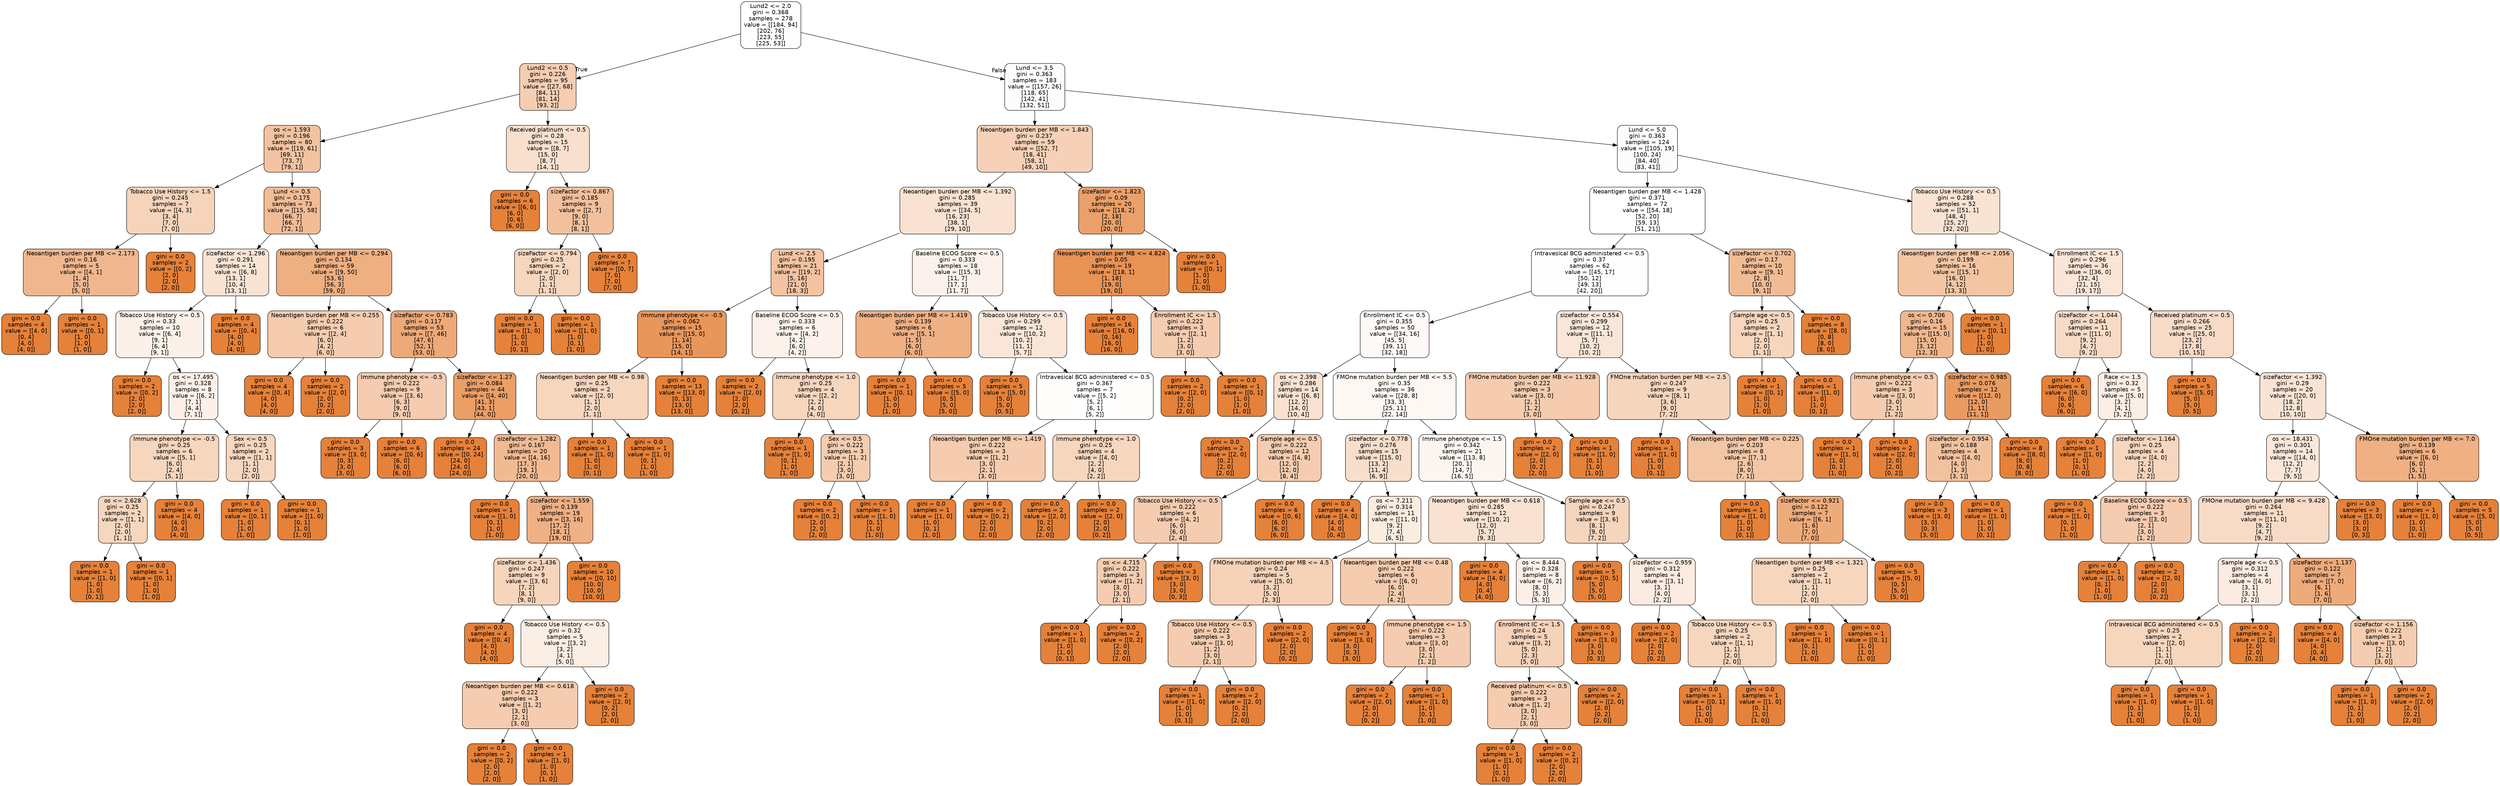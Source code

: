 digraph Tree {
node [shape=box, style="filled, rounded", color="black", fontname=helvetica] ;
edge [fontname=helvetica] ;
0 [label="Lund2 <= 2.0\ngini = 0.368\nsamples = 278\nvalue = [[184, 94]\n[202, 76]\n[223, 55]\n[225, 53]]", fillcolor="#fffefd"] ;
1 [label="Lund2 <= 0.5\ngini = 0.226\nsamples = 95\nvalue = [[27, 68]\n[84, 11]\n[81, 14]\n[93, 2]]", fillcolor="#f5ceb2"] ;
0 -> 1 [labeldistance=2.5, labelangle=45, headlabel="True"] ;
2 [label="os <= 1.593\ngini = 0.196\nsamples = 80\nvalue = [[19, 61]\n[69, 11]\n[73, 7]\n[79, 1]]", fillcolor="#f3c3a1"] ;
1 -> 2 ;
3 [label="Tobacco Use History <= 1.5\ngini = 0.245\nsamples = 7\nvalue = [[4, 3]\n[3, 4]\n[7, 0]\n[7, 0]]", fillcolor="#f6d4bc"] ;
2 -> 3 ;
4 [label="Neoantigen burden per MB <= 2.173\ngini = 0.16\nsamples = 5\nvalue = [[4, 1]\n[1, 4]\n[5, 0]\n[5, 0]]", fillcolor="#f0b78e"] ;
3 -> 4 ;
5 [label="gini = 0.0\nsamples = 4\nvalue = [[4, 0]\n[0, 4]\n[4, 0]\n[4, 0]]", fillcolor="#e58139"] ;
4 -> 5 ;
6 [label="gini = 0.0\nsamples = 1\nvalue = [[0, 1]\n[1, 0]\n[1, 0]\n[1, 0]]", fillcolor="#e58139"] ;
4 -> 6 ;
7 [label="gini = 0.0\nsamples = 2\nvalue = [[0, 2]\n[2, 0]\n[2, 0]\n[2, 0]]", fillcolor="#e58139"] ;
3 -> 7 ;
8 [label="Lund <= 0.5\ngini = 0.175\nsamples = 73\nvalue = [[15, 58]\n[66, 7]\n[66, 7]\n[72, 1]]", fillcolor="#f1bc96"] ;
2 -> 8 ;
9 [label="sizeFactor <= 1.296\ngini = 0.291\nsamples = 14\nvalue = [[6, 8]\n[13, 1]\n[10, 4]\n[13, 1]]", fillcolor="#f9e4d4"] ;
8 -> 9 ;
10 [label="Tobacco Use History <= 0.5\ngini = 0.33\nsamples = 10\nvalue = [[6, 4]\n[9, 1]\n[6, 4]\n[9, 1]]", fillcolor="#fcf1e9"] ;
9 -> 10 ;
11 [label="gini = 0.0\nsamples = 2\nvalue = [[0, 2]\n[2, 0]\n[2, 0]\n[2, 0]]", fillcolor="#e58139"] ;
10 -> 11 ;
12 [label="os <= 17.495\ngini = 0.328\nsamples = 8\nvalue = [[6, 2]\n[7, 1]\n[4, 4]\n[7, 1]]", fillcolor="#fcf0e8"] ;
10 -> 12 ;
13 [label="Immune phenotype <= -0.5\ngini = 0.25\nsamples = 6\nvalue = [[5, 1]\n[6, 0]\n[2, 4]\n[5, 1]]", fillcolor="#f7d6be"] ;
12 -> 13 ;
14 [label="os <= 2.628\ngini = 0.25\nsamples = 2\nvalue = [[1, 1]\n[2, 0]\n[2, 0]\n[1, 1]]", fillcolor="#f7d6be"] ;
13 -> 14 ;
15 [label="gini = 0.0\nsamples = 1\nvalue = [[1, 0]\n[1, 0]\n[1, 0]\n[0, 1]]", fillcolor="#e58139"] ;
14 -> 15 ;
16 [label="gini = 0.0\nsamples = 1\nvalue = [[0, 1]\n[1, 0]\n[1, 0]\n[1, 0]]", fillcolor="#e58139"] ;
14 -> 16 ;
17 [label="gini = 0.0\nsamples = 4\nvalue = [[4, 0]\n[4, 0]\n[0, 4]\n[4, 0]]", fillcolor="#e58139"] ;
13 -> 17 ;
18 [label="Sex <= 0.5\ngini = 0.25\nsamples = 2\nvalue = [[1, 1]\n[1, 1]\n[2, 0]\n[2, 0]]", fillcolor="#f7d6be"] ;
12 -> 18 ;
19 [label="gini = 0.0\nsamples = 1\nvalue = [[0, 1]\n[1, 0]\n[1, 0]\n[1, 0]]", fillcolor="#e58139"] ;
18 -> 19 ;
20 [label="gini = 0.0\nsamples = 1\nvalue = [[1, 0]\n[0, 1]\n[1, 0]\n[1, 0]]", fillcolor="#e58139"] ;
18 -> 20 ;
21 [label="gini = 0.0\nsamples = 4\nvalue = [[0, 4]\n[4, 0]\n[4, 0]\n[4, 0]]", fillcolor="#e58139"] ;
9 -> 21 ;
22 [label="Neoantigen burden per MB <= 0.294\ngini = 0.134\nsamples = 59\nvalue = [[9, 50]\n[53, 6]\n[56, 3]\n[59, 0]]", fillcolor="#eeaf81"] ;
8 -> 22 ;
23 [label="Neoantigen burden per MB <= 0.255\ngini = 0.222\nsamples = 6\nvalue = [[2, 4]\n[6, 0]\n[4, 2]\n[6, 0]]", fillcolor="#f5ccaf"] ;
22 -> 23 ;
24 [label="gini = 0.0\nsamples = 4\nvalue = [[0, 4]\n[4, 0]\n[4, 0]\n[4, 0]]", fillcolor="#e58139"] ;
23 -> 24 ;
25 [label="gini = 0.0\nsamples = 2\nvalue = [[2, 0]\n[2, 0]\n[0, 2]\n[2, 0]]", fillcolor="#e58139"] ;
23 -> 25 ;
26 [label="sizeFactor <= 0.783\ngini = 0.117\nsamples = 53\nvalue = [[7, 46]\n[47, 6]\n[52, 1]\n[53, 0]]", fillcolor="#eda977"] ;
22 -> 26 ;
27 [label="Immune phenotype <= -0.5\ngini = 0.222\nsamples = 9\nvalue = [[3, 6]\n[6, 3]\n[9, 0]\n[9, 0]]", fillcolor="#f5ccaf"] ;
26 -> 27 ;
28 [label="gini = 0.0\nsamples = 3\nvalue = [[3, 0]\n[0, 3]\n[3, 0]\n[3, 0]]", fillcolor="#e58139"] ;
27 -> 28 ;
29 [label="gini = 0.0\nsamples = 6\nvalue = [[0, 6]\n[6, 0]\n[6, 0]\n[6, 0]]", fillcolor="#e58139"] ;
27 -> 29 ;
30 [label="sizeFactor <= 1.27\ngini = 0.084\nsamples = 44\nvalue = [[4, 40]\n[41, 3]\n[43, 1]\n[44, 0]]", fillcolor="#eb9e66"] ;
26 -> 30 ;
31 [label="gini = 0.0\nsamples = 24\nvalue = [[0, 24]\n[24, 0]\n[24, 0]\n[24, 0]]", fillcolor="#e58139"] ;
30 -> 31 ;
32 [label="sizeFactor <= 1.282\ngini = 0.167\nsamples = 20\nvalue = [[4, 16]\n[17, 3]\n[19, 1]\n[20, 0]]", fillcolor="#f1ba92"] ;
30 -> 32 ;
33 [label="gini = 0.0\nsamples = 1\nvalue = [[1, 0]\n[0, 1]\n[1, 0]\n[1, 0]]", fillcolor="#e58139"] ;
32 -> 33 ;
34 [label="sizeFactor <= 1.559\ngini = 0.139\nsamples = 19\nvalue = [[3, 16]\n[17, 2]\n[18, 1]\n[19, 0]]", fillcolor="#efb083"] ;
32 -> 34 ;
35 [label="sizeFactor <= 1.436\ngini = 0.247\nsamples = 9\nvalue = [[3, 6]\n[7, 2]\n[8, 1]\n[9, 0]]", fillcolor="#f6d5bd"] ;
34 -> 35 ;
36 [label="gini = 0.0\nsamples = 4\nvalue = [[0, 4]\n[4, 0]\n[4, 0]\n[4, 0]]", fillcolor="#e58139"] ;
35 -> 36 ;
37 [label="Tobacco Use History <= 0.5\ngini = 0.32\nsamples = 5\nvalue = [[3, 2]\n[3, 2]\n[4, 1]\n[5, 0]]", fillcolor="#fbeee4"] ;
35 -> 37 ;
38 [label="Neoantigen burden per MB <= 0.618\ngini = 0.222\nsamples = 3\nvalue = [[1, 2]\n[3, 0]\n[2, 1]\n[3, 0]]", fillcolor="#f5ccaf"] ;
37 -> 38 ;
39 [label="gini = 0.0\nsamples = 2\nvalue = [[0, 2]\n[2, 0]\n[2, 0]\n[2, 0]]", fillcolor="#e58139"] ;
38 -> 39 ;
40 [label="gini = 0.0\nsamples = 1\nvalue = [[1, 0]\n[1, 0]\n[0, 1]\n[1, 0]]", fillcolor="#e58139"] ;
38 -> 40 ;
41 [label="gini = 0.0\nsamples = 2\nvalue = [[2, 0]\n[0, 2]\n[2, 0]\n[2, 0]]", fillcolor="#e58139"] ;
37 -> 41 ;
42 [label="gini = 0.0\nsamples = 10\nvalue = [[0, 10]\n[10, 0]\n[10, 0]\n[10, 0]]", fillcolor="#e58139"] ;
34 -> 42 ;
43 [label="Received platinum <= 0.5\ngini = 0.28\nsamples = 15\nvalue = [[8, 7]\n[15, 0]\n[8, 7]\n[14, 1]]", fillcolor="#f9e0ce"] ;
1 -> 43 ;
44 [label="gini = 0.0\nsamples = 6\nvalue = [[6, 0]\n[6, 0]\n[0, 6]\n[6, 0]]", fillcolor="#e58139"] ;
43 -> 44 ;
45 [label="sizeFactor <= 0.867\ngini = 0.185\nsamples = 9\nvalue = [[2, 7]\n[9, 0]\n[8, 1]\n[8, 1]]", fillcolor="#f2c09c"] ;
43 -> 45 ;
46 [label="sizeFactor <= 0.794\ngini = 0.25\nsamples = 2\nvalue = [[2, 0]\n[2, 0]\n[1, 1]\n[1, 1]]", fillcolor="#f7d6be"] ;
45 -> 46 ;
47 [label="gini = 0.0\nsamples = 1\nvalue = [[1, 0]\n[1, 0]\n[1, 0]\n[0, 1]]", fillcolor="#e58139"] ;
46 -> 47 ;
48 [label="gini = 0.0\nsamples = 1\nvalue = [[1, 0]\n[1, 0]\n[0, 1]\n[1, 0]]", fillcolor="#e58139"] ;
46 -> 48 ;
49 [label="gini = 0.0\nsamples = 7\nvalue = [[0, 7]\n[7, 0]\n[7, 0]\n[7, 0]]", fillcolor="#e58139"] ;
45 -> 49 ;
50 [label="Lund <= 3.5\ngini = 0.363\nsamples = 183\nvalue = [[157, 26]\n[118, 65]\n[142, 41]\n[132, 51]]", fillcolor="#fefcfa"] ;
0 -> 50 [labeldistance=2.5, labelangle=-45, headlabel="False"] ;
51 [label="Neoantigen burden per MB <= 1.843\ngini = 0.237\nsamples = 59\nvalue = [[52, 7]\n[18, 41]\n[58, 1]\n[49, 10]]", fillcolor="#f6d1b7"] ;
50 -> 51 ;
52 [label="Neoantigen burden per MB <= 1.392\ngini = 0.285\nsamples = 39\nvalue = [[34, 5]\n[16, 23]\n[38, 1]\n[29, 10]]", fillcolor="#f9e2d1"] ;
51 -> 52 ;
53 [label="Lund <= 2.5\ngini = 0.195\nsamples = 21\nvalue = [[19, 2]\n[5, 16]\n[21, 0]\n[18, 3]]", fillcolor="#f3c3a1"] ;
52 -> 53 ;
54 [label="Immune phenotype <= -0.5\ngini = 0.062\nsamples = 15\nvalue = [[15, 0]\n[1, 14]\n[15, 0]\n[14, 1]]", fillcolor="#e9965a"] ;
53 -> 54 ;
55 [label="Neoantigen burden per MB <= 0.98\ngini = 0.25\nsamples = 2\nvalue = [[2, 0]\n[1, 1]\n[2, 0]\n[1, 1]]", fillcolor="#f7d6be"] ;
54 -> 55 ;
56 [label="gini = 0.0\nsamples = 1\nvalue = [[1, 0]\n[1, 0]\n[1, 0]\n[0, 1]]", fillcolor="#e58139"] ;
55 -> 56 ;
57 [label="gini = 0.0\nsamples = 1\nvalue = [[1, 0]\n[0, 1]\n[1, 0]\n[1, 0]]", fillcolor="#e58139"] ;
55 -> 57 ;
58 [label="gini = 0.0\nsamples = 13\nvalue = [[13, 0]\n[0, 13]\n[13, 0]\n[13, 0]]", fillcolor="#e58139"] ;
54 -> 58 ;
59 [label="Baseline ECOG Score <= 0.5\ngini = 0.333\nsamples = 6\nvalue = [[4, 2]\n[4, 2]\n[6, 0]\n[4, 2]]", fillcolor="#fcf2eb"] ;
53 -> 59 ;
60 [label="gini = 0.0\nsamples = 2\nvalue = [[2, 0]\n[2, 0]\n[2, 0]\n[0, 2]]", fillcolor="#e58139"] ;
59 -> 60 ;
61 [label="Immune phenotype <= 1.0\ngini = 0.25\nsamples = 4\nvalue = [[2, 2]\n[2, 2]\n[4, 0]\n[4, 0]]", fillcolor="#f7d6be"] ;
59 -> 61 ;
62 [label="gini = 0.0\nsamples = 1\nvalue = [[1, 0]\n[0, 1]\n[1, 0]\n[1, 0]]", fillcolor="#e58139"] ;
61 -> 62 ;
63 [label="Sex <= 0.5\ngini = 0.222\nsamples = 3\nvalue = [[1, 2]\n[2, 1]\n[3, 0]\n[3, 0]]", fillcolor="#f5ccaf"] ;
61 -> 63 ;
64 [label="gini = 0.0\nsamples = 2\nvalue = [[0, 2]\n[2, 0]\n[2, 0]\n[2, 0]]", fillcolor="#e58139"] ;
63 -> 64 ;
65 [label="gini = 0.0\nsamples = 1\nvalue = [[1, 0]\n[0, 1]\n[1, 0]\n[1, 0]]", fillcolor="#e58139"] ;
63 -> 65 ;
66 [label="Baseline ECOG Score <= 0.5\ngini = 0.333\nsamples = 18\nvalue = [[15, 3]\n[11, 7]\n[17, 1]\n[11, 7]]", fillcolor="#fcf2eb"] ;
52 -> 66 ;
67 [label="Neoantigen burden per MB <= 1.419\ngini = 0.139\nsamples = 6\nvalue = [[5, 1]\n[1, 5]\n[6, 0]\n[6, 0]]", fillcolor="#efb083"] ;
66 -> 67 ;
68 [label="gini = 0.0\nsamples = 1\nvalue = [[0, 1]\n[1, 0]\n[1, 0]\n[1, 0]]", fillcolor="#e58139"] ;
67 -> 68 ;
69 [label="gini = 0.0\nsamples = 5\nvalue = [[5, 0]\n[0, 5]\n[5, 0]\n[5, 0]]", fillcolor="#e58139"] ;
67 -> 69 ;
70 [label="Tobacco Use History <= 0.5\ngini = 0.299\nsamples = 12\nvalue = [[10, 2]\n[10, 2]\n[11, 1]\n[5, 7]]", fillcolor="#fae6d8"] ;
66 -> 70 ;
71 [label="gini = 0.0\nsamples = 5\nvalue = [[5, 0]\n[5, 0]\n[5, 0]\n[0, 5]]", fillcolor="#e58139"] ;
70 -> 71 ;
72 [label="Intravesical BCG administered <= 0.5\ngini = 0.367\nsamples = 7\nvalue = [[5, 2]\n[5, 2]\n[6, 1]\n[5, 2]]", fillcolor="#fffefd"] ;
70 -> 72 ;
73 [label="Neoantigen burden per MB <= 1.419\ngini = 0.222\nsamples = 3\nvalue = [[1, 2]\n[3, 0]\n[2, 1]\n[3, 0]]", fillcolor="#f5ccaf"] ;
72 -> 73 ;
74 [label="gini = 0.0\nsamples = 1\nvalue = [[1, 0]\n[1, 0]\n[0, 1]\n[1, 0]]", fillcolor="#e58139"] ;
73 -> 74 ;
75 [label="gini = 0.0\nsamples = 2\nvalue = [[0, 2]\n[2, 0]\n[2, 0]\n[2, 0]]", fillcolor="#e58139"] ;
73 -> 75 ;
76 [label="Immune phenotype <= 1.0\ngini = 0.25\nsamples = 4\nvalue = [[4, 0]\n[2, 2]\n[4, 0]\n[2, 2]]", fillcolor="#f7d6be"] ;
72 -> 76 ;
77 [label="gini = 0.0\nsamples = 2\nvalue = [[2, 0]\n[0, 2]\n[2, 0]\n[2, 0]]", fillcolor="#e58139"] ;
76 -> 77 ;
78 [label="gini = 0.0\nsamples = 2\nvalue = [[2, 0]\n[2, 0]\n[2, 0]\n[0, 2]]", fillcolor="#e58139"] ;
76 -> 78 ;
79 [label="sizeFactor <= 1.823\ngini = 0.09\nsamples = 20\nvalue = [[18, 2]\n[2, 18]\n[20, 0]\n[20, 0]]", fillcolor="#eba069"] ;
51 -> 79 ;
80 [label="Neoantigen burden per MB <= 4.824\ngini = 0.05\nsamples = 19\nvalue = [[18, 1]\n[1, 18]\n[19, 0]\n[19, 0]]", fillcolor="#e89254"] ;
79 -> 80 ;
81 [label="gini = 0.0\nsamples = 16\nvalue = [[16, 0]\n[0, 16]\n[16, 0]\n[16, 0]]", fillcolor="#e58139"] ;
80 -> 81 ;
82 [label="Enrollment IC <= 1.5\ngini = 0.222\nsamples = 3\nvalue = [[2, 1]\n[1, 2]\n[3, 0]\n[3, 0]]", fillcolor="#f5ccaf"] ;
80 -> 82 ;
83 [label="gini = 0.0\nsamples = 2\nvalue = [[2, 0]\n[0, 2]\n[2, 0]\n[2, 0]]", fillcolor="#e58139"] ;
82 -> 83 ;
84 [label="gini = 0.0\nsamples = 1\nvalue = [[0, 1]\n[1, 0]\n[1, 0]\n[1, 0]]", fillcolor="#e58139"] ;
82 -> 84 ;
85 [label="gini = 0.0\nsamples = 1\nvalue = [[0, 1]\n[1, 0]\n[1, 0]\n[1, 0]]", fillcolor="#e58139"] ;
79 -> 85 ;
86 [label="Lund <= 5.0\ngini = 0.363\nsamples = 124\nvalue = [[105, 19]\n[100, 24]\n[84, 40]\n[83, 41]]", fillcolor="#fefcfa"] ;
50 -> 86 ;
87 [label="Neoantigen burden per MB <= 1.428\ngini = 0.371\nsamples = 72\nvalue = [[54, 18]\n[52, 20]\n[59, 13]\n[51, 21]]", fillcolor="#ffffff"] ;
86 -> 87 ;
88 [label="Intravesical BCG administered <= 0.5\ngini = 0.37\nsamples = 62\nvalue = [[45, 17]\n[50, 12]\n[49, 13]\n[42, 20]]", fillcolor="#fffefe"] ;
87 -> 88 ;
89 [label="Enrollment IC <= 0.5\ngini = 0.355\nsamples = 50\nvalue = [[34, 16]\n[45, 5]\n[39, 11]\n[32, 18]]", fillcolor="#fef9f6"] ;
88 -> 89 ;
90 [label="os <= 2.398\ngini = 0.286\nsamples = 14\nvalue = [[6, 8]\n[12, 2]\n[14, 0]\n[10, 4]]", fillcolor="#f9e2d1"] ;
89 -> 90 ;
91 [label="gini = 0.0\nsamples = 2\nvalue = [[2, 0]\n[0, 2]\n[2, 0]\n[2, 0]]", fillcolor="#e58139"] ;
90 -> 91 ;
92 [label="Sample age <= 0.5\ngini = 0.222\nsamples = 12\nvalue = [[4, 8]\n[12, 0]\n[12, 0]\n[8, 4]]", fillcolor="#f5ccaf"] ;
90 -> 92 ;
93 [label="Tobacco Use History <= 0.5\ngini = 0.222\nsamples = 6\nvalue = [[4, 2]\n[6, 0]\n[6, 0]\n[2, 4]]", fillcolor="#f5ccaf"] ;
92 -> 93 ;
94 [label="os <= 4.715\ngini = 0.222\nsamples = 3\nvalue = [[1, 2]\n[3, 0]\n[3, 0]\n[2, 1]]", fillcolor="#f5ccaf"] ;
93 -> 94 ;
95 [label="gini = 0.0\nsamples = 1\nvalue = [[1, 0]\n[1, 0]\n[1, 0]\n[0, 1]]", fillcolor="#e58139"] ;
94 -> 95 ;
96 [label="gini = 0.0\nsamples = 2\nvalue = [[0, 2]\n[2, 0]\n[2, 0]\n[2, 0]]", fillcolor="#e58139"] ;
94 -> 96 ;
97 [label="gini = 0.0\nsamples = 3\nvalue = [[3, 0]\n[3, 0]\n[3, 0]\n[0, 3]]", fillcolor="#e58139"] ;
93 -> 97 ;
98 [label="gini = 0.0\nsamples = 6\nvalue = [[0, 6]\n[6, 0]\n[6, 0]\n[6, 0]]", fillcolor="#e58139"] ;
92 -> 98 ;
99 [label="FMOne mutation burden per MB <= 5.5\ngini = 0.35\nsamples = 36\nvalue = [[28, 8]\n[33, 3]\n[25, 11]\n[22, 14]]", fillcolor="#fdf8f3"] ;
89 -> 99 ;
100 [label="sizeFactor <= 0.778\ngini = 0.276\nsamples = 15\nvalue = [[15, 0]\n[13, 2]\n[11, 4]\n[6, 9]]", fillcolor="#f8dfcc"] ;
99 -> 100 ;
101 [label="gini = 0.0\nsamples = 4\nvalue = [[4, 0]\n[4, 0]\n[4, 0]\n[0, 4]]", fillcolor="#e58139"] ;
100 -> 101 ;
102 [label="os <= 7.211\ngini = 0.314\nsamples = 11\nvalue = [[11, 0]\n[9, 2]\n[7, 4]\n[6, 5]]", fillcolor="#fbece0"] ;
100 -> 102 ;
103 [label="FMOne mutation burden per MB <= 4.5\ngini = 0.24\nsamples = 5\nvalue = [[5, 0]\n[3, 2]\n[5, 0]\n[2, 3]]", fillcolor="#f6d2b9"] ;
102 -> 103 ;
104 [label="Tobacco Use History <= 0.5\ngini = 0.222\nsamples = 3\nvalue = [[3, 0]\n[1, 2]\n[3, 0]\n[2, 1]]", fillcolor="#f5ccaf"] ;
103 -> 104 ;
105 [label="gini = 0.0\nsamples = 1\nvalue = [[1, 0]\n[1, 0]\n[1, 0]\n[0, 1]]", fillcolor="#e58139"] ;
104 -> 105 ;
106 [label="gini = 0.0\nsamples = 2\nvalue = [[2, 0]\n[0, 2]\n[2, 0]\n[2, 0]]", fillcolor="#e58139"] ;
104 -> 106 ;
107 [label="gini = 0.0\nsamples = 2\nvalue = [[2, 0]\n[2, 0]\n[2, 0]\n[0, 2]]", fillcolor="#e58139"] ;
103 -> 107 ;
108 [label="Neoantigen burden per MB <= 0.48\ngini = 0.222\nsamples = 6\nvalue = [[6, 0]\n[6, 0]\n[2, 4]\n[4, 2]]", fillcolor="#f5ccaf"] ;
102 -> 108 ;
109 [label="gini = 0.0\nsamples = 3\nvalue = [[3, 0]\n[3, 0]\n[0, 3]\n[3, 0]]", fillcolor="#e58139"] ;
108 -> 109 ;
110 [label="Immune phenotype <= 1.5\ngini = 0.222\nsamples = 3\nvalue = [[3, 0]\n[3, 0]\n[2, 1]\n[1, 2]]", fillcolor="#f5ccaf"] ;
108 -> 110 ;
111 [label="gini = 0.0\nsamples = 2\nvalue = [[2, 0]\n[2, 0]\n[2, 0]\n[0, 2]]", fillcolor="#e58139"] ;
110 -> 111 ;
112 [label="gini = 0.0\nsamples = 1\nvalue = [[1, 0]\n[1, 0]\n[0, 1]\n[1, 0]]", fillcolor="#e58139"] ;
110 -> 112 ;
113 [label="Immune phenotype <= 1.5\ngini = 0.342\nsamples = 21\nvalue = [[13, 8]\n[20, 1]\n[14, 7]\n[16, 5]]", fillcolor="#fdf5f0"] ;
99 -> 113 ;
114 [label="Neoantigen burden per MB <= 0.618\ngini = 0.285\nsamples = 12\nvalue = [[10, 2]\n[12, 0]\n[5, 7]\n[9, 3]]", fillcolor="#f9e2d1"] ;
113 -> 114 ;
115 [label="gini = 0.0\nsamples = 4\nvalue = [[4, 0]\n[4, 0]\n[0, 4]\n[4, 0]]", fillcolor="#e58139"] ;
114 -> 115 ;
116 [label="os <= 8.444\ngini = 0.328\nsamples = 8\nvalue = [[6, 2]\n[8, 0]\n[5, 3]\n[5, 3]]", fillcolor="#fcf0e8"] ;
114 -> 116 ;
117 [label="Enrollment IC <= 1.5\ngini = 0.24\nsamples = 5\nvalue = [[3, 2]\n[5, 0]\n[2, 3]\n[5, 0]]", fillcolor="#f6d2b9"] ;
116 -> 117 ;
118 [label="Received platinum <= 0.5\ngini = 0.222\nsamples = 3\nvalue = [[1, 2]\n[3, 0]\n[2, 1]\n[3, 0]]", fillcolor="#f5ccaf"] ;
117 -> 118 ;
119 [label="gini = 0.0\nsamples = 1\nvalue = [[1, 0]\n[1, 0]\n[0, 1]\n[1, 0]]", fillcolor="#e58139"] ;
118 -> 119 ;
120 [label="gini = 0.0\nsamples = 2\nvalue = [[0, 2]\n[2, 0]\n[2, 0]\n[2, 0]]", fillcolor="#e58139"] ;
118 -> 120 ;
121 [label="gini = 0.0\nsamples = 2\nvalue = [[2, 0]\n[2, 0]\n[0, 2]\n[2, 0]]", fillcolor="#e58139"] ;
117 -> 121 ;
122 [label="gini = 0.0\nsamples = 3\nvalue = [[3, 0]\n[3, 0]\n[3, 0]\n[0, 3]]", fillcolor="#e58139"] ;
116 -> 122 ;
123 [label="Sample age <= 0.5\ngini = 0.247\nsamples = 9\nvalue = [[3, 6]\n[8, 1]\n[9, 0]\n[7, 2]]", fillcolor="#f6d5bd"] ;
113 -> 123 ;
124 [label="gini = 0.0\nsamples = 5\nvalue = [[0, 5]\n[5, 0]\n[5, 0]\n[5, 0]]", fillcolor="#e58139"] ;
123 -> 124 ;
125 [label="sizeFactor <= 0.959\ngini = 0.312\nsamples = 4\nvalue = [[3, 1]\n[3, 1]\n[4, 0]\n[2, 2]]", fillcolor="#fbebe0"] ;
123 -> 125 ;
126 [label="gini = 0.0\nsamples = 2\nvalue = [[2, 0]\n[2, 0]\n[2, 0]\n[0, 2]]", fillcolor="#e58139"] ;
125 -> 126 ;
127 [label="Tobacco Use History <= 0.5\ngini = 0.25\nsamples = 2\nvalue = [[1, 1]\n[1, 1]\n[2, 0]\n[2, 0]]", fillcolor="#f7d6be"] ;
125 -> 127 ;
128 [label="gini = 0.0\nsamples = 1\nvalue = [[0, 1]\n[1, 0]\n[1, 0]\n[1, 0]]", fillcolor="#e58139"] ;
127 -> 128 ;
129 [label="gini = 0.0\nsamples = 1\nvalue = [[1, 0]\n[0, 1]\n[1, 0]\n[1, 0]]", fillcolor="#e58139"] ;
127 -> 129 ;
130 [label="sizeFactor <= 0.554\ngini = 0.299\nsamples = 12\nvalue = [[11, 1]\n[5, 7]\n[10, 2]\n[10, 2]]", fillcolor="#fae6d8"] ;
88 -> 130 ;
131 [label="FMOne mutation burden per MB <= 11.928\ngini = 0.222\nsamples = 3\nvalue = [[3, 0]\n[2, 1]\n[1, 2]\n[3, 0]]", fillcolor="#f5ccaf"] ;
130 -> 131 ;
132 [label="gini = 0.0\nsamples = 2\nvalue = [[2, 0]\n[2, 0]\n[0, 2]\n[2, 0]]", fillcolor="#e58139"] ;
131 -> 132 ;
133 [label="gini = 0.0\nsamples = 1\nvalue = [[1, 0]\n[0, 1]\n[1, 0]\n[1, 0]]", fillcolor="#e58139"] ;
131 -> 133 ;
134 [label="FMOne mutation burden per MB <= 2.5\ngini = 0.247\nsamples = 9\nvalue = [[8, 1]\n[3, 6]\n[9, 0]\n[7, 2]]", fillcolor="#f6d5bd"] ;
130 -> 134 ;
135 [label="gini = 0.0\nsamples = 1\nvalue = [[1, 0]\n[1, 0]\n[1, 0]\n[0, 1]]", fillcolor="#e58139"] ;
134 -> 135 ;
136 [label="Neoantigen burden per MB <= 0.225\ngini = 0.203\nsamples = 8\nvalue = [[7, 1]\n[2, 6]\n[8, 0]\n[7, 1]]", fillcolor="#f3c6a5"] ;
134 -> 136 ;
137 [label="gini = 0.0\nsamples = 1\nvalue = [[1, 0]\n[1, 0]\n[1, 0]\n[0, 1]]", fillcolor="#e58139"] ;
136 -> 137 ;
138 [label="sizeFactor <= 0.921\ngini = 0.122\nsamples = 7\nvalue = [[6, 1]\n[1, 6]\n[7, 0]\n[7, 0]]", fillcolor="#eeab7a"] ;
136 -> 138 ;
139 [label="Neoantigen burden per MB <= 1.321\ngini = 0.25\nsamples = 2\nvalue = [[1, 1]\n[1, 1]\n[2, 0]\n[2, 0]]", fillcolor="#f7d6be"] ;
138 -> 139 ;
140 [label="gini = 0.0\nsamples = 1\nvalue = [[1, 0]\n[0, 1]\n[1, 0]\n[1, 0]]", fillcolor="#e58139"] ;
139 -> 140 ;
141 [label="gini = 0.0\nsamples = 1\nvalue = [[0, 1]\n[1, 0]\n[1, 0]\n[1, 0]]", fillcolor="#e58139"] ;
139 -> 141 ;
142 [label="gini = 0.0\nsamples = 5\nvalue = [[5, 0]\n[0, 5]\n[5, 0]\n[5, 0]]", fillcolor="#e58139"] ;
138 -> 142 ;
143 [label="sizeFactor <= 0.702\ngini = 0.17\nsamples = 10\nvalue = [[9, 1]\n[2, 8]\n[10, 0]\n[9, 1]]", fillcolor="#f1bb94"] ;
87 -> 143 ;
144 [label="Sample age <= 0.5\ngini = 0.25\nsamples = 2\nvalue = [[1, 1]\n[2, 0]\n[2, 0]\n[1, 1]]", fillcolor="#f7d6be"] ;
143 -> 144 ;
145 [label="gini = 0.0\nsamples = 1\nvalue = [[0, 1]\n[1, 0]\n[1, 0]\n[1, 0]]", fillcolor="#e58139"] ;
144 -> 145 ;
146 [label="gini = 0.0\nsamples = 1\nvalue = [[1, 0]\n[1, 0]\n[1, 0]\n[0, 1]]", fillcolor="#e58139"] ;
144 -> 146 ;
147 [label="gini = 0.0\nsamples = 8\nvalue = [[8, 0]\n[0, 8]\n[8, 0]\n[8, 0]]", fillcolor="#e58139"] ;
143 -> 147 ;
148 [label="Tobacco Use History <= 0.5\ngini = 0.288\nsamples = 52\nvalue = [[51, 1]\n[48, 4]\n[25, 27]\n[32, 20]]", fillcolor="#f9e3d3"] ;
86 -> 148 ;
149 [label="Neoantigen burden per MB <= 2.056\ngini = 0.199\nsamples = 16\nvalue = [[15, 1]\n[16, 0]\n[4, 12]\n[13, 3]]", fillcolor="#f3c5a3"] ;
148 -> 149 ;
150 [label="os <= 0.706\ngini = 0.16\nsamples = 15\nvalue = [[15, 0]\n[15, 0]\n[3, 12]\n[12, 3]]", fillcolor="#f0b78e"] ;
149 -> 150 ;
151 [label="Immune phenotype <= 0.5\ngini = 0.222\nsamples = 3\nvalue = [[3, 0]\n[3, 0]\n[2, 1]\n[1, 2]]", fillcolor="#f5ccaf"] ;
150 -> 151 ;
152 [label="gini = 0.0\nsamples = 1\nvalue = [[1, 0]\n[1, 0]\n[0, 1]\n[1, 0]]", fillcolor="#e58139"] ;
151 -> 152 ;
153 [label="gini = 0.0\nsamples = 2\nvalue = [[2, 0]\n[2, 0]\n[2, 0]\n[0, 2]]", fillcolor="#e58139"] ;
151 -> 153 ;
154 [label="sizeFactor <= 0.985\ngini = 0.076\nsamples = 12\nvalue = [[12, 0]\n[12, 0]\n[1, 11]\n[11, 1]]", fillcolor="#ea9b62"] ;
150 -> 154 ;
155 [label="sizeFactor <= 0.954\ngini = 0.188\nsamples = 4\nvalue = [[4, 0]\n[4, 0]\n[1, 3]\n[3, 1]]", fillcolor="#f2c19d"] ;
154 -> 155 ;
156 [label="gini = 0.0\nsamples = 3\nvalue = [[3, 0]\n[3, 0]\n[0, 3]\n[3, 0]]", fillcolor="#e58139"] ;
155 -> 156 ;
157 [label="gini = 0.0\nsamples = 1\nvalue = [[1, 0]\n[1, 0]\n[1, 0]\n[0, 1]]", fillcolor="#e58139"] ;
155 -> 157 ;
158 [label="gini = 0.0\nsamples = 8\nvalue = [[8, 0]\n[8, 0]\n[0, 8]\n[8, 0]]", fillcolor="#e58139"] ;
154 -> 158 ;
159 [label="gini = 0.0\nsamples = 1\nvalue = [[0, 1]\n[1, 0]\n[1, 0]\n[1, 0]]", fillcolor="#e58139"] ;
149 -> 159 ;
160 [label="Enrollment IC <= 1.5\ngini = 0.296\nsamples = 36\nvalue = [[36, 0]\n[32, 4]\n[21, 15]\n[19, 17]]", fillcolor="#fae5d7"] ;
148 -> 160 ;
161 [label="sizeFactor <= 1.044\ngini = 0.264\nsamples = 11\nvalue = [[11, 0]\n[9, 2]\n[4, 7]\n[9, 2]]", fillcolor="#f8dbc6"] ;
160 -> 161 ;
162 [label="gini = 0.0\nsamples = 6\nvalue = [[6, 0]\n[6, 0]\n[0, 6]\n[6, 0]]", fillcolor="#e58139"] ;
161 -> 162 ;
163 [label="Race <= 1.5\ngini = 0.32\nsamples = 5\nvalue = [[5, 0]\n[3, 2]\n[4, 1]\n[3, 2]]", fillcolor="#fbeee4"] ;
161 -> 163 ;
164 [label="gini = 0.0\nsamples = 1\nvalue = [[1, 0]\n[1, 0]\n[0, 1]\n[1, 0]]", fillcolor="#e58139"] ;
163 -> 164 ;
165 [label="sizeFactor <= 1.164\ngini = 0.25\nsamples = 4\nvalue = [[4, 0]\n[2, 2]\n[4, 0]\n[2, 2]]", fillcolor="#f7d6be"] ;
163 -> 165 ;
166 [label="gini = 0.0\nsamples = 1\nvalue = [[1, 0]\n[0, 1]\n[1, 0]\n[1, 0]]", fillcolor="#e58139"] ;
165 -> 166 ;
167 [label="Baseline ECOG Score <= 0.5\ngini = 0.222\nsamples = 3\nvalue = [[3, 0]\n[2, 1]\n[3, 0]\n[1, 2]]", fillcolor="#f5ccaf"] ;
165 -> 167 ;
168 [label="gini = 0.0\nsamples = 1\nvalue = [[1, 0]\n[0, 1]\n[1, 0]\n[1, 0]]", fillcolor="#e58139"] ;
167 -> 168 ;
169 [label="gini = 0.0\nsamples = 2\nvalue = [[2, 0]\n[2, 0]\n[2, 0]\n[0, 2]]", fillcolor="#e58139"] ;
167 -> 169 ;
170 [label="Received platinum <= 0.5\ngini = 0.266\nsamples = 25\nvalue = [[25, 0]\n[23, 2]\n[17, 8]\n[10, 15]]", fillcolor="#f8dbc7"] ;
160 -> 170 ;
171 [label="gini = 0.0\nsamples = 5\nvalue = [[5, 0]\n[5, 0]\n[5, 0]\n[0, 5]]", fillcolor="#e58139"] ;
170 -> 171 ;
172 [label="sizeFactor <= 1.392\ngini = 0.29\nsamples = 20\nvalue = [[20, 0]\n[18, 2]\n[12, 8]\n[10, 10]]", fillcolor="#f9e3d4"] ;
170 -> 172 ;
173 [label="os <= 18.431\ngini = 0.301\nsamples = 14\nvalue = [[14, 0]\n[12, 2]\n[7, 7]\n[9, 5]]", fillcolor="#fae7da"] ;
172 -> 173 ;
174 [label="FMOne mutation burden per MB <= 9.428\ngini = 0.264\nsamples = 11\nvalue = [[11, 0]\n[9, 2]\n[4, 7]\n[9, 2]]", fillcolor="#f8dbc6"] ;
173 -> 174 ;
175 [label="Sample age <= 0.5\ngini = 0.312\nsamples = 4\nvalue = [[4, 0]\n[3, 1]\n[3, 1]\n[2, 2]]", fillcolor="#fbebe0"] ;
174 -> 175 ;
176 [label="Intravesical BCG administered <= 0.5\ngini = 0.25\nsamples = 2\nvalue = [[2, 0]\n[1, 1]\n[1, 1]\n[2, 0]]", fillcolor="#f7d6be"] ;
175 -> 176 ;
177 [label="gini = 0.0\nsamples = 1\nvalue = [[1, 0]\n[0, 1]\n[1, 0]\n[1, 0]]", fillcolor="#e58139"] ;
176 -> 177 ;
178 [label="gini = 0.0\nsamples = 1\nvalue = [[1, 0]\n[1, 0]\n[0, 1]\n[1, 0]]", fillcolor="#e58139"] ;
176 -> 178 ;
179 [label="gini = 0.0\nsamples = 2\nvalue = [[2, 0]\n[2, 0]\n[2, 0]\n[0, 2]]", fillcolor="#e58139"] ;
175 -> 179 ;
180 [label="sizeFactor <= 1.137\ngini = 0.122\nsamples = 7\nvalue = [[7, 0]\n[6, 1]\n[1, 6]\n[7, 0]]", fillcolor="#eeab7a"] ;
174 -> 180 ;
181 [label="gini = 0.0\nsamples = 4\nvalue = [[4, 0]\n[4, 0]\n[0, 4]\n[4, 0]]", fillcolor="#e58139"] ;
180 -> 181 ;
182 [label="sizeFactor <= 1.156\ngini = 0.222\nsamples = 3\nvalue = [[3, 0]\n[2, 1]\n[1, 2]\n[3, 0]]", fillcolor="#f5ccaf"] ;
180 -> 182 ;
183 [label="gini = 0.0\nsamples = 1\nvalue = [[1, 0]\n[0, 1]\n[1, 0]\n[1, 0]]", fillcolor="#e58139"] ;
182 -> 183 ;
184 [label="gini = 0.0\nsamples = 2\nvalue = [[2, 0]\n[2, 0]\n[0, 2]\n[2, 0]]", fillcolor="#e58139"] ;
182 -> 184 ;
185 [label="gini = 0.0\nsamples = 3\nvalue = [[3, 0]\n[3, 0]\n[3, 0]\n[0, 3]]", fillcolor="#e58139"] ;
173 -> 185 ;
186 [label="FMOne mutation burden per MB <= 7.0\ngini = 0.139\nsamples = 6\nvalue = [[6, 0]\n[6, 0]\n[5, 1]\n[1, 5]]", fillcolor="#efb083"] ;
172 -> 186 ;
187 [label="gini = 0.0\nsamples = 1\nvalue = [[1, 0]\n[1, 0]\n[0, 1]\n[1, 0]]", fillcolor="#e58139"] ;
186 -> 187 ;
188 [label="gini = 0.0\nsamples = 5\nvalue = [[5, 0]\n[5, 0]\n[5, 0]\n[0, 5]]", fillcolor="#e58139"] ;
186 -> 188 ;
}